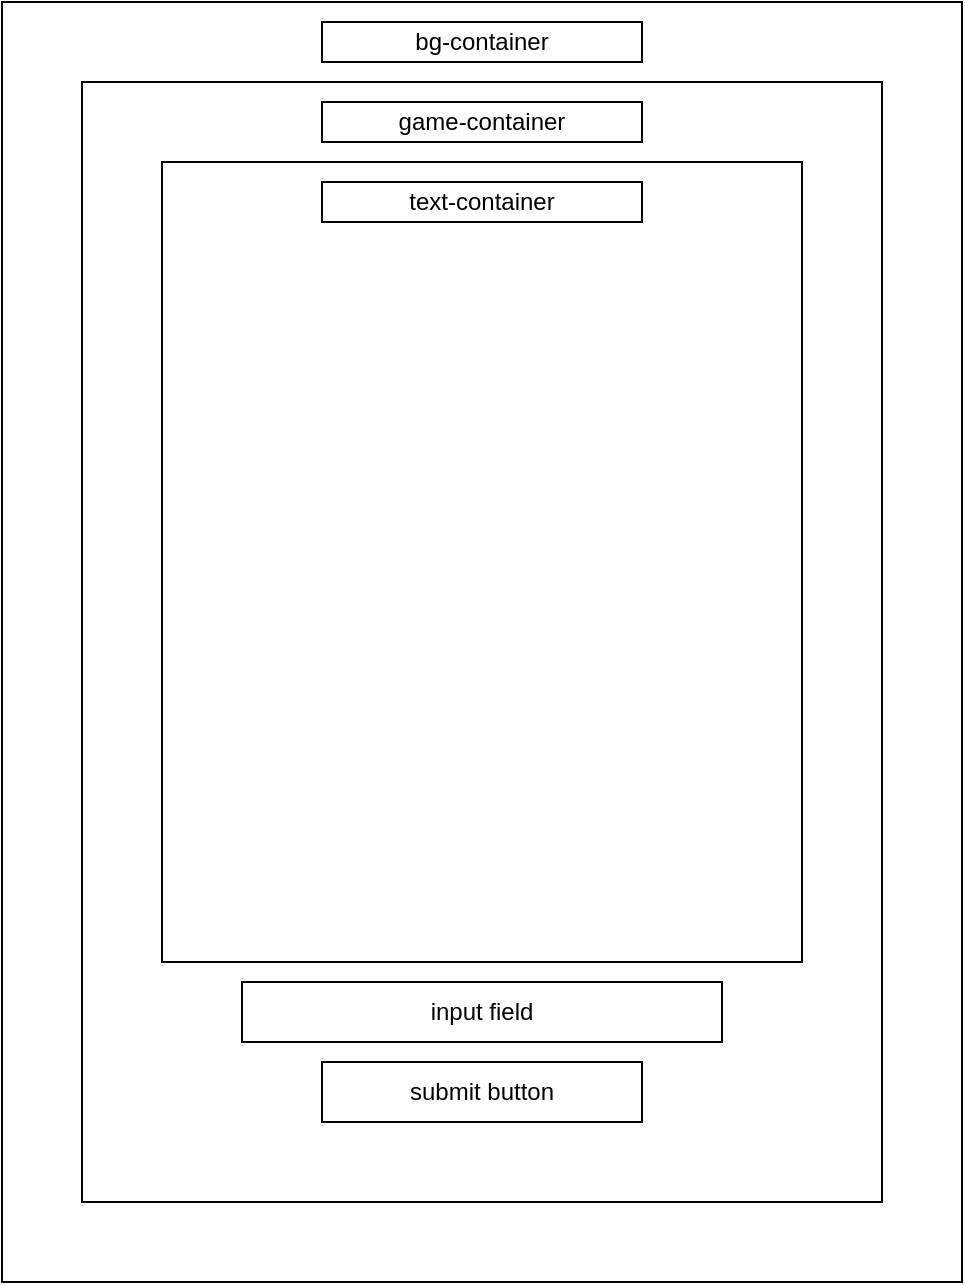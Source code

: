 <mxfile>
    <diagram id="m_JoRwplT094Ma8gex2t" name="Page-1">
        <mxGraphModel dx="512" dy="779" grid="1" gridSize="10" guides="1" tooltips="1" connect="1" arrows="1" fold="1" page="1" pageScale="1" pageWidth="850" pageHeight="1100" math="0" shadow="0">
            <root>
                <mxCell id="0"/>
                <mxCell id="1" parent="0"/>
                <mxCell id="2" value="" style="rounded=0;whiteSpace=wrap;html=1;" vertex="1" parent="1">
                    <mxGeometry x="160" y="80" width="480" height="640" as="geometry"/>
                </mxCell>
                <mxCell id="3" value="" style="rounded=0;whiteSpace=wrap;html=1;" vertex="1" parent="1">
                    <mxGeometry x="200" y="120" width="400" height="560" as="geometry"/>
                </mxCell>
                <mxCell id="4" value="" style="rounded=0;whiteSpace=wrap;html=1;" vertex="1" parent="1">
                    <mxGeometry x="240" y="160" width="320" height="400" as="geometry"/>
                </mxCell>
                <mxCell id="5" value="input field" style="rounded=0;whiteSpace=wrap;html=1;" vertex="1" parent="1">
                    <mxGeometry x="280" y="570" width="240" height="30" as="geometry"/>
                </mxCell>
                <mxCell id="6" value="submit button" style="rounded=0;whiteSpace=wrap;html=1;" vertex="1" parent="1">
                    <mxGeometry x="320" y="610" width="160" height="30" as="geometry"/>
                </mxCell>
                <mxCell id="7" value="bg-container" style="rounded=0;whiteSpace=wrap;html=1;" vertex="1" parent="1">
                    <mxGeometry x="320" y="90" width="160" height="20" as="geometry"/>
                </mxCell>
                <mxCell id="8" value="game-container" style="rounded=0;whiteSpace=wrap;html=1;" vertex="1" parent="1">
                    <mxGeometry x="320" y="130" width="160" height="20" as="geometry"/>
                </mxCell>
                <mxCell id="9" value="text-container" style="rounded=0;whiteSpace=wrap;html=1;" vertex="1" parent="1">
                    <mxGeometry x="320" y="170" width="160" height="20" as="geometry"/>
                </mxCell>
            </root>
        </mxGraphModel>
    </diagram>
</mxfile>